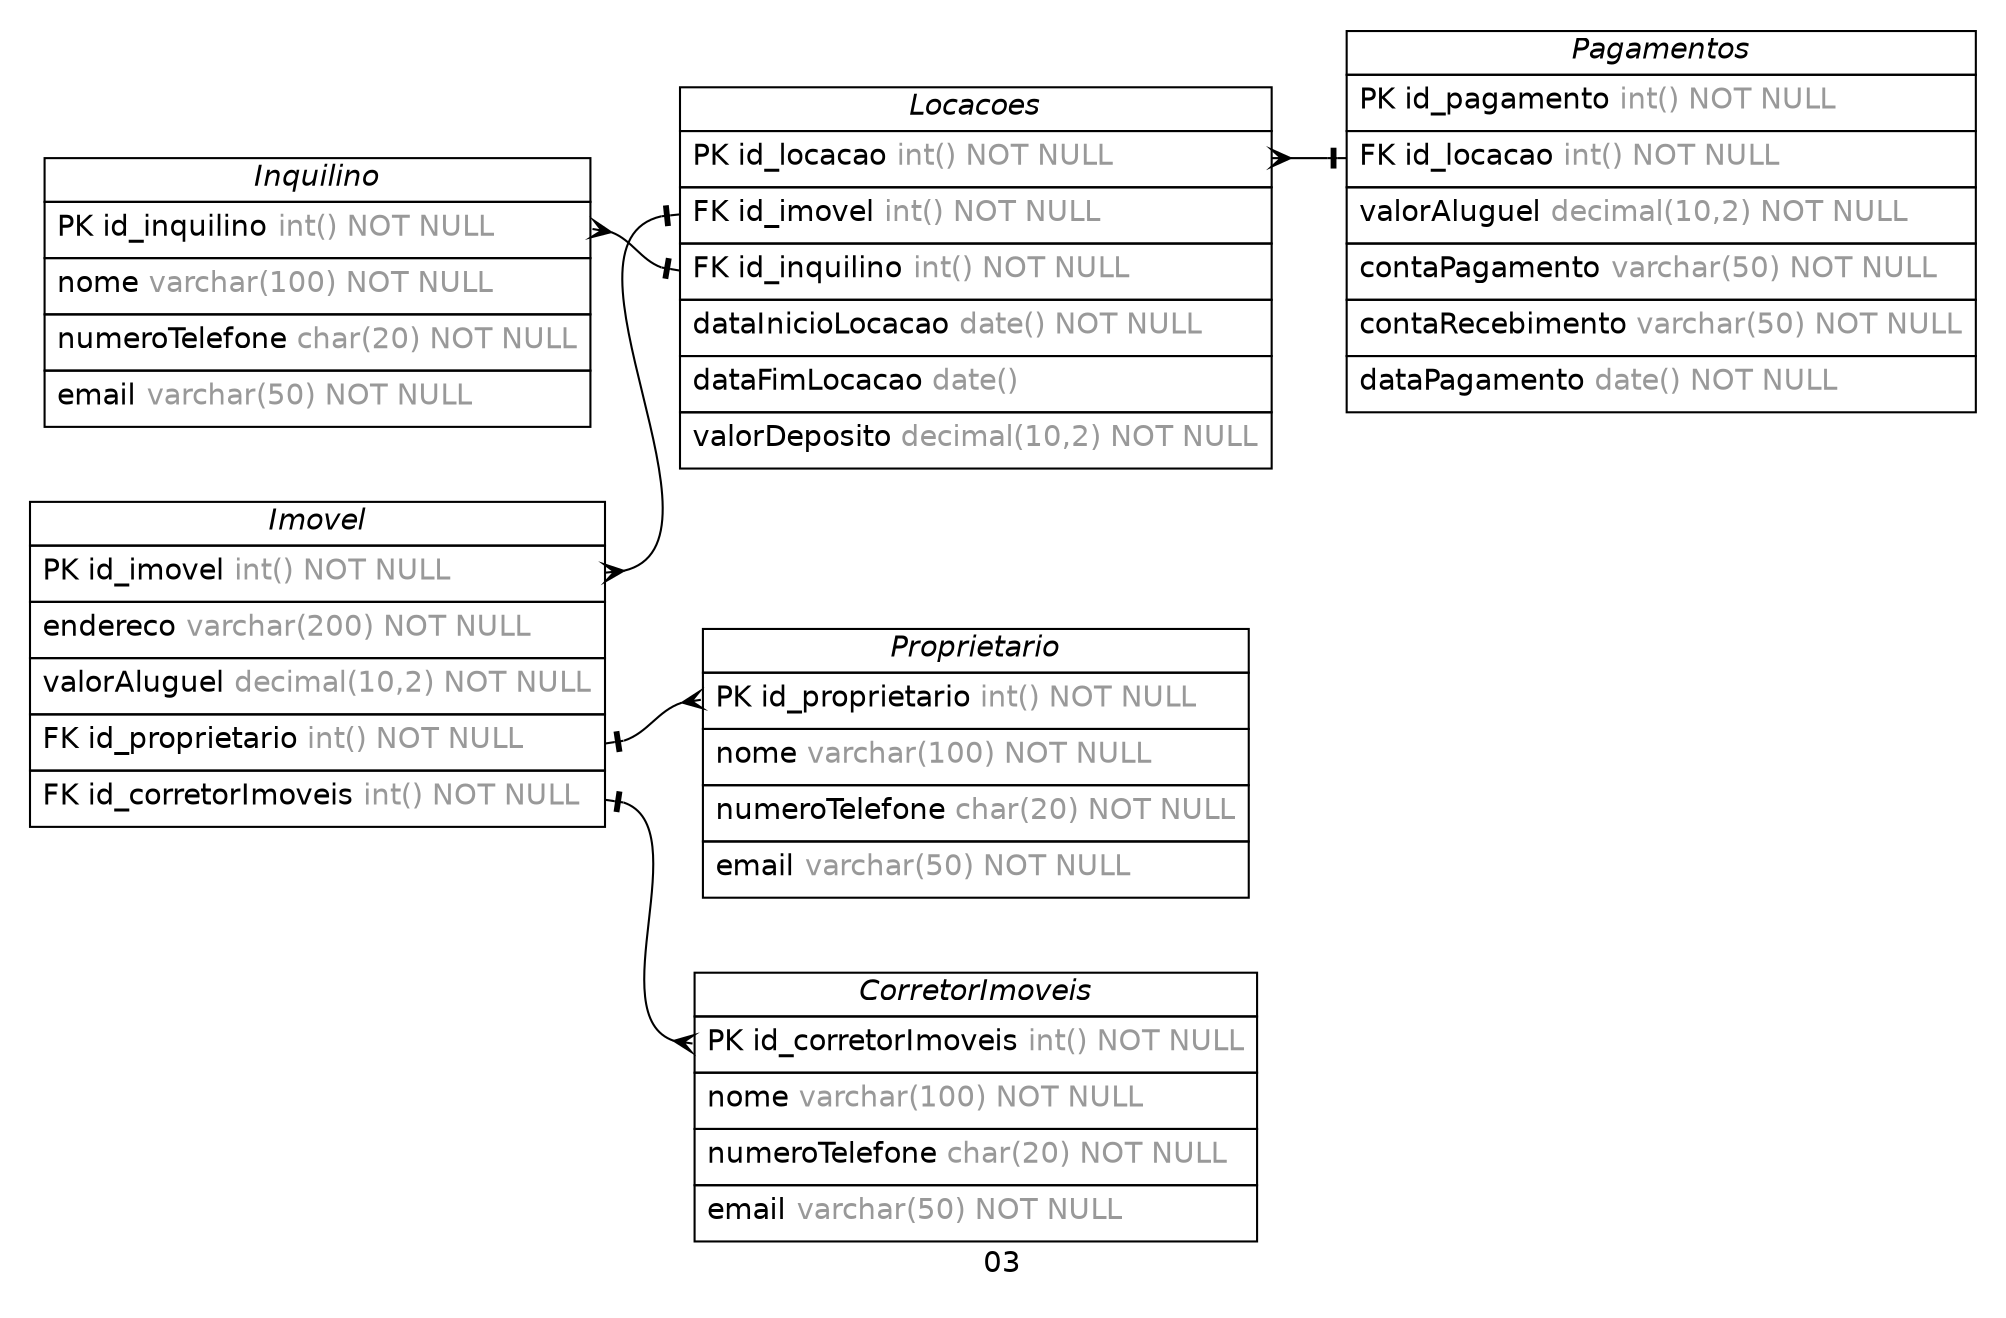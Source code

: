 /* created with ERDot < https://github.com/ehne/ERDot > */
digraph G {
    graph [
        nodesep=0.5;
        rankdir="LR";
        concentrate=true;
        splines="spline";
        fontname="Helvetica";
        pad="0.2,0.2",
        label="03",
        
    ];
    
    node [shape=plain, fontname="Helvetica"];
    edge [
        dir=both,
        fontsize=12,
        arrowsize=0.9,
        penwidth=1.0,
        labelangle=32,
        labeldistance=1.8,
        fontname="Helvetica"
    ];
    
    "CorretorImoveis" [ label=<
        <table border="0" cellborder="1" cellspacing="0" >
        <tr><td><i>CorretorImoveis</i></td></tr>
        <tr><td port="id_corretorImoveis" align="left" cellpadding="5">PK id_corretorImoveis <font color="grey60">int() NOT NULL</font></td></tr>
        <tr><td port="nome" align="left" cellpadding="5">nome <font color="grey60">varchar(100) NOT NULL</font></td></tr>
        <tr><td port="numeroTelefone" align="left" cellpadding="5">numeroTelefone <font color="grey60">char(20) NOT NULL</font></td></tr>
        <tr><td port="email" align="left" cellpadding="5">email <font color="grey60">varchar(50) NOT NULL</font></td></tr>
    </table>>];
    "Proprietario" [ label=<
        <table border="0" cellborder="1" cellspacing="0" >
        <tr><td><i>Proprietario</i></td></tr>
        <tr><td port="id_proprietario" align="left" cellpadding="5">PK id_proprietario <font color="grey60">int() NOT NULL</font></td></tr>
        <tr><td port="nome" align="left" cellpadding="5">nome <font color="grey60">varchar(100) NOT NULL</font></td></tr>
        <tr><td port="numeroTelefone" align="left" cellpadding="5">numeroTelefone <font color="grey60">char(20) NOT NULL</font></td></tr>
        <tr><td port="email" align="left" cellpadding="5">email <font color="grey60">varchar(50) NOT NULL</font></td></tr>
    </table>>];
    "Inquilino" [ label=<
        <table border="0" cellborder="1" cellspacing="0" >
        <tr><td><i>Inquilino</i></td></tr>
        <tr><td port="id_inquilino" align="left" cellpadding="5">PK id_inquilino <font color="grey60">int() NOT NULL</font></td></tr>
        <tr><td port="nome" align="left" cellpadding="5">nome <font color="grey60">varchar(100) NOT NULL</font></td></tr>
        <tr><td port="numeroTelefone" align="left" cellpadding="5">numeroTelefone <font color="grey60">char(20) NOT NULL</font></td></tr>
        <tr><td port="email" align="left" cellpadding="5">email <font color="grey60">varchar(50) NOT NULL</font></td></tr>
    </table>>];
    "Imovel" [ label=<
        <table border="0" cellborder="1" cellspacing="0" >
        <tr><td><i>Imovel</i></td></tr>
        <tr><td port="id_imovel" align="left" cellpadding="5">PK id_imovel <font color="grey60">int() NOT NULL</font></td></tr>
        <tr><td port="endereco" align="left" cellpadding="5">endereco <font color="grey60">varchar(200) NOT NULL</font></td></tr>
        <tr><td port="valorAluguel" align="left" cellpadding="5">valorAluguel <font color="grey60">decimal(10,2) NOT NULL</font></td></tr>
        <tr><td port="id_proprietario" align="left" cellpadding="5">FK id_proprietario <font color="grey60">int() NOT NULL</font></td></tr>
        <tr><td port="id_corretorImoveis" align="left" cellpadding="5">FK id_corretorImoveis <font color="grey60">int() NOT NULL</font></td></tr>
    </table>>];
    "Locacoes" [ label=<
        <table border="0" cellborder="1" cellspacing="0" >
        <tr><td><i>Locacoes</i></td></tr>
        <tr><td port="id_locacao" align="left" cellpadding="5">PK id_locacao <font color="grey60">int() NOT NULL</font></td></tr>
        <tr><td port="id_imovel" align="left" cellpadding="5">FK id_imovel <font color="grey60">int() NOT NULL</font></td></tr>
        <tr><td port="id_inquilino" align="left" cellpadding="5">FK id_inquilino <font color="grey60">int() NOT NULL</font></td></tr>
        <tr><td port="dataInicioLocacao" align="left" cellpadding="5">dataInicioLocacao <font color="grey60">date() NOT NULL</font></td></tr>
        <tr><td port="dataFimLocacao" align="left" cellpadding="5">dataFimLocacao <font color="grey60">date()</font></td></tr>
        <tr><td port="valorDeposito" align="left" cellpadding="5">valorDeposito <font color="grey60">decimal(10,2) NOT NULL</font></td></tr>
    </table>>];
    "Pagamentos" [ label=<
        <table border="0" cellborder="1" cellspacing="0" >
        <tr><td><i>Pagamentos</i></td></tr>
        <tr><td port="id_pagamento" align="left" cellpadding="5">PK id_pagamento <font color="grey60">int() NOT NULL</font></td></tr>
        <tr><td port="id_locacao" align="left" cellpadding="5">FK id_locacao <font color="grey60">int() NOT NULL</font></td></tr>
        <tr><td port="valorAluguel" align="left" cellpadding="5">valorAluguel <font color="grey60">decimal(10,2) NOT NULL</font></td></tr>
        <tr><td port="contaPagamento" align="left" cellpadding="5">contaPagamento <font color="grey60">varchar(50) NOT NULL</font></td></tr>
        <tr><td port="contaRecebimento" align="left" cellpadding="5">contaRecebimento <font color="grey60">varchar(50) NOT NULL</font></td></tr>
        <tr><td port="dataPagamento" align="left" cellpadding="5">dataPagamento <font color="grey60">date() NOT NULL</font></td></tr>
    </table>>];

    
    "Imovel":"id_corretorImoveis"->"CorretorImoveis":"id_corretorImoveis" [
        arrowhead=ocrow,

        arrowtail=noneotee,
    ];

    
    "Imovel":"id_proprietario"->"Proprietario":"id_proprietario" [
        arrowhead=ocrow,

        arrowtail=noneotee,
    ];

    
    "Imovel":"id_imovel"->"Locacoes":"id_imovel" [
        arrowhead=noneotee,

        arrowtail=ocrow,
    ];

    
    "Inquilino":"id_inquilino"->"Locacoes":"id_inquilino" [
        arrowhead=noneotee,

        arrowtail=ocrow,
    ];

    
    "Locacoes":"id_locacao"->"Pagamentos":"id_locacao" [
        arrowhead=noneotee,

        arrowtail=ocrow,
    ];



    

}
